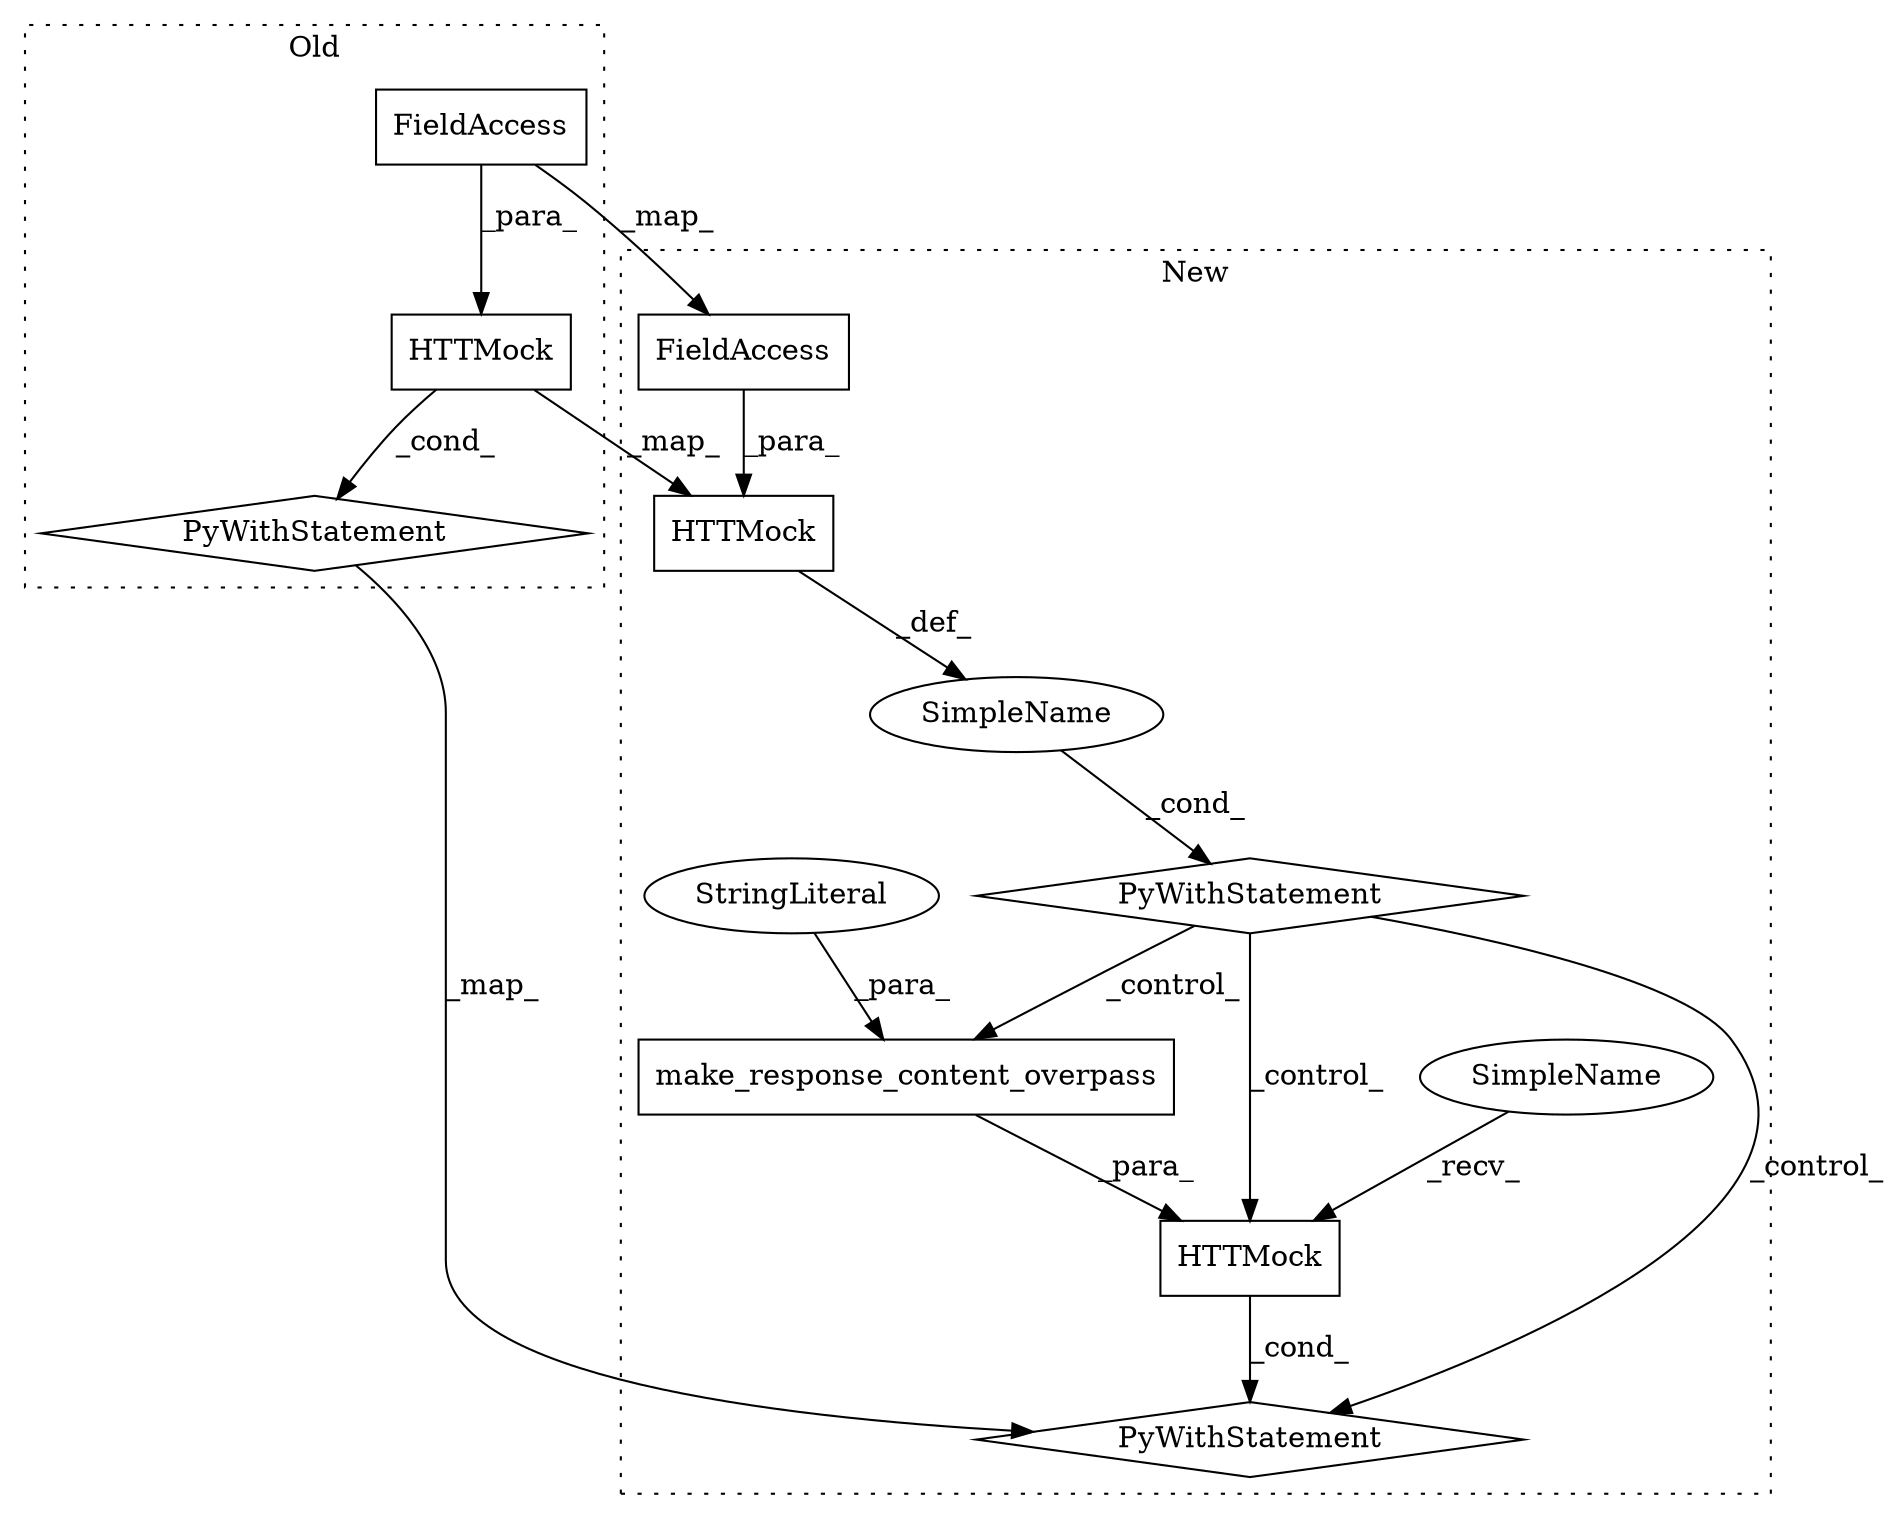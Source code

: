 digraph G {
subgraph cluster0 {
1 [label="HTTMock" a="32" s="70831,70855" l="8,1" shape="box"];
8 [label="FieldAccess" a="22" s="70839" l="16" shape="box"];
10 [label="PyWithStatement" a="104" s="70813,70856" l="10,2" shape="diamond"];
label = "Old";
style="dotted";
}
subgraph cluster1 {
2 [label="HTTMock" a="32" s="72939,72973" l="8,1" shape="box"];
3 [label="HTTMock" a="32" s="73002,73072" l="8,1" shape="box"];
4 [label="SimpleName" a="42" s="" l="" shape="ellipse"];
5 [label="PyWithStatement" a="104" s="72921,72974" l="10,2" shape="diamond"];
6 [label="make_response_content_overpass" a="32" s="73010,73071" l="31,1" shape="box"];
7 [label="StringLiteral" a="45" s="73041" l="30" shape="ellipse"];
9 [label="FieldAccess" a="22" s="72947" l="26" shape="box"];
11 [label="PyWithStatement" a="104" s="72984,73073" l="10,2" shape="diamond"];
12 [label="SimpleName" a="42" s="72994" l="7" shape="ellipse"];
label = "New";
style="dotted";
}
1 -> 10 [label="_cond_"];
1 -> 2 [label="_map_"];
2 -> 4 [label="_def_"];
3 -> 11 [label="_cond_"];
4 -> 5 [label="_cond_"];
5 -> 3 [label="_control_"];
5 -> 6 [label="_control_"];
5 -> 11 [label="_control_"];
6 -> 3 [label="_para_"];
7 -> 6 [label="_para_"];
8 -> 9 [label="_map_"];
8 -> 1 [label="_para_"];
9 -> 2 [label="_para_"];
10 -> 11 [label="_map_"];
12 -> 3 [label="_recv_"];
}